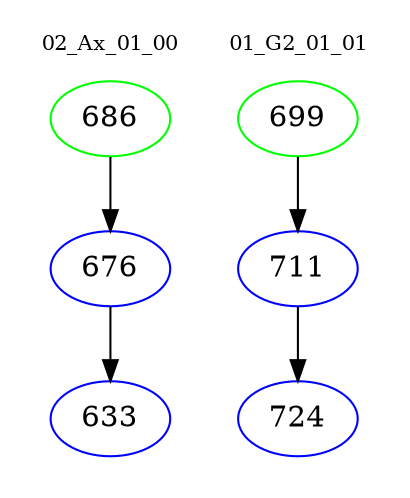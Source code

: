 digraph{
subgraph cluster_0 {
color = white
label = "02_Ax_01_00";
fontsize=10;
T0_686 [label="686", color="green"]
T0_686 -> T0_676 [color="black"]
T0_676 [label="676", color="blue"]
T0_676 -> T0_633 [color="black"]
T0_633 [label="633", color="blue"]
}
subgraph cluster_1 {
color = white
label = "01_G2_01_01";
fontsize=10;
T1_699 [label="699", color="green"]
T1_699 -> T1_711 [color="black"]
T1_711 [label="711", color="blue"]
T1_711 -> T1_724 [color="black"]
T1_724 [label="724", color="blue"]
}
}
